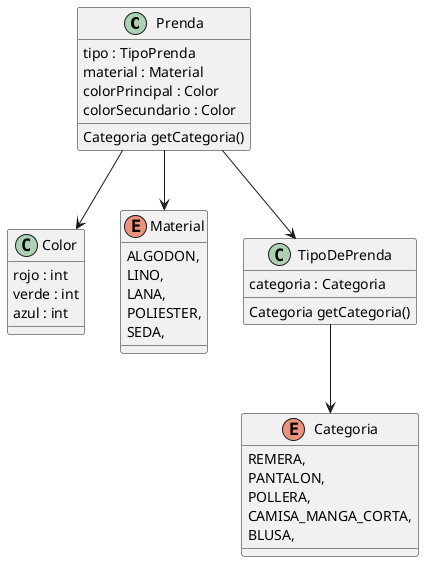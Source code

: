 @startuml QMP1

class Prenda {
  tipo : TipoPrenda
  material : Material
  colorPrincipal : Color
  colorSecundario : Color

  Categoria getCategoria()
}


class Color {
  rojo : int
  verde : int
  azul : int 
}

enum Categoria{
  REMERA, 
  PANTALON, 
  POLLERA, 
  CAMISA_MANGA_CORTA, 
  BLUSA,
}

enum Material {
  ALGODON,
  LINO,
  LANA,
  POLIESTER,
  SEDA,
}

class TipoDePrenda {
  categoria : Categoria  
  
  Categoria getCategoria()
}

Prenda --> Material
Prenda --> TipoDePrenda
Prenda --> Color
TipoDePrenda --> Categoria
' Prenda conoce su Material
' Prenda --> "1" Categoria


@enduml
